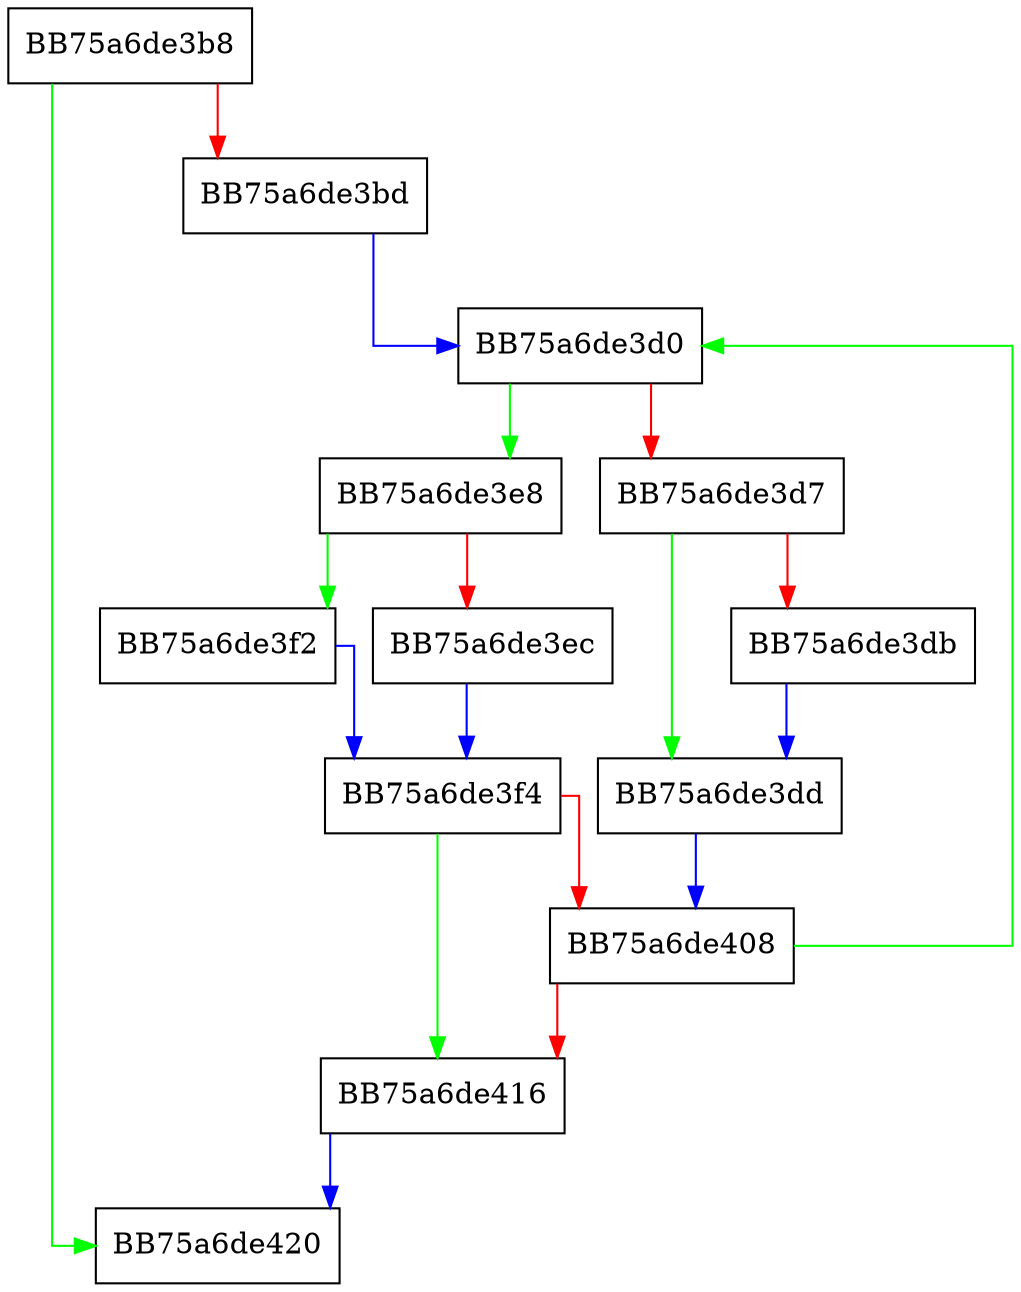 digraph asciiToHex {
  node [shape="box"];
  graph [splines=ortho];
  BB75a6de3b8 -> BB75a6de420 [color="green"];
  BB75a6de3b8 -> BB75a6de3bd [color="red"];
  BB75a6de3bd -> BB75a6de3d0 [color="blue"];
  BB75a6de3d0 -> BB75a6de3e8 [color="green"];
  BB75a6de3d0 -> BB75a6de3d7 [color="red"];
  BB75a6de3d7 -> BB75a6de3dd [color="green"];
  BB75a6de3d7 -> BB75a6de3db [color="red"];
  BB75a6de3db -> BB75a6de3dd [color="blue"];
  BB75a6de3dd -> BB75a6de408 [color="blue"];
  BB75a6de3e8 -> BB75a6de3f2 [color="green"];
  BB75a6de3e8 -> BB75a6de3ec [color="red"];
  BB75a6de3ec -> BB75a6de3f4 [color="blue"];
  BB75a6de3f2 -> BB75a6de3f4 [color="blue"];
  BB75a6de3f4 -> BB75a6de416 [color="green"];
  BB75a6de3f4 -> BB75a6de408 [color="red"];
  BB75a6de408 -> BB75a6de3d0 [color="green"];
  BB75a6de408 -> BB75a6de416 [color="red"];
  BB75a6de416 -> BB75a6de420 [color="blue"];
}